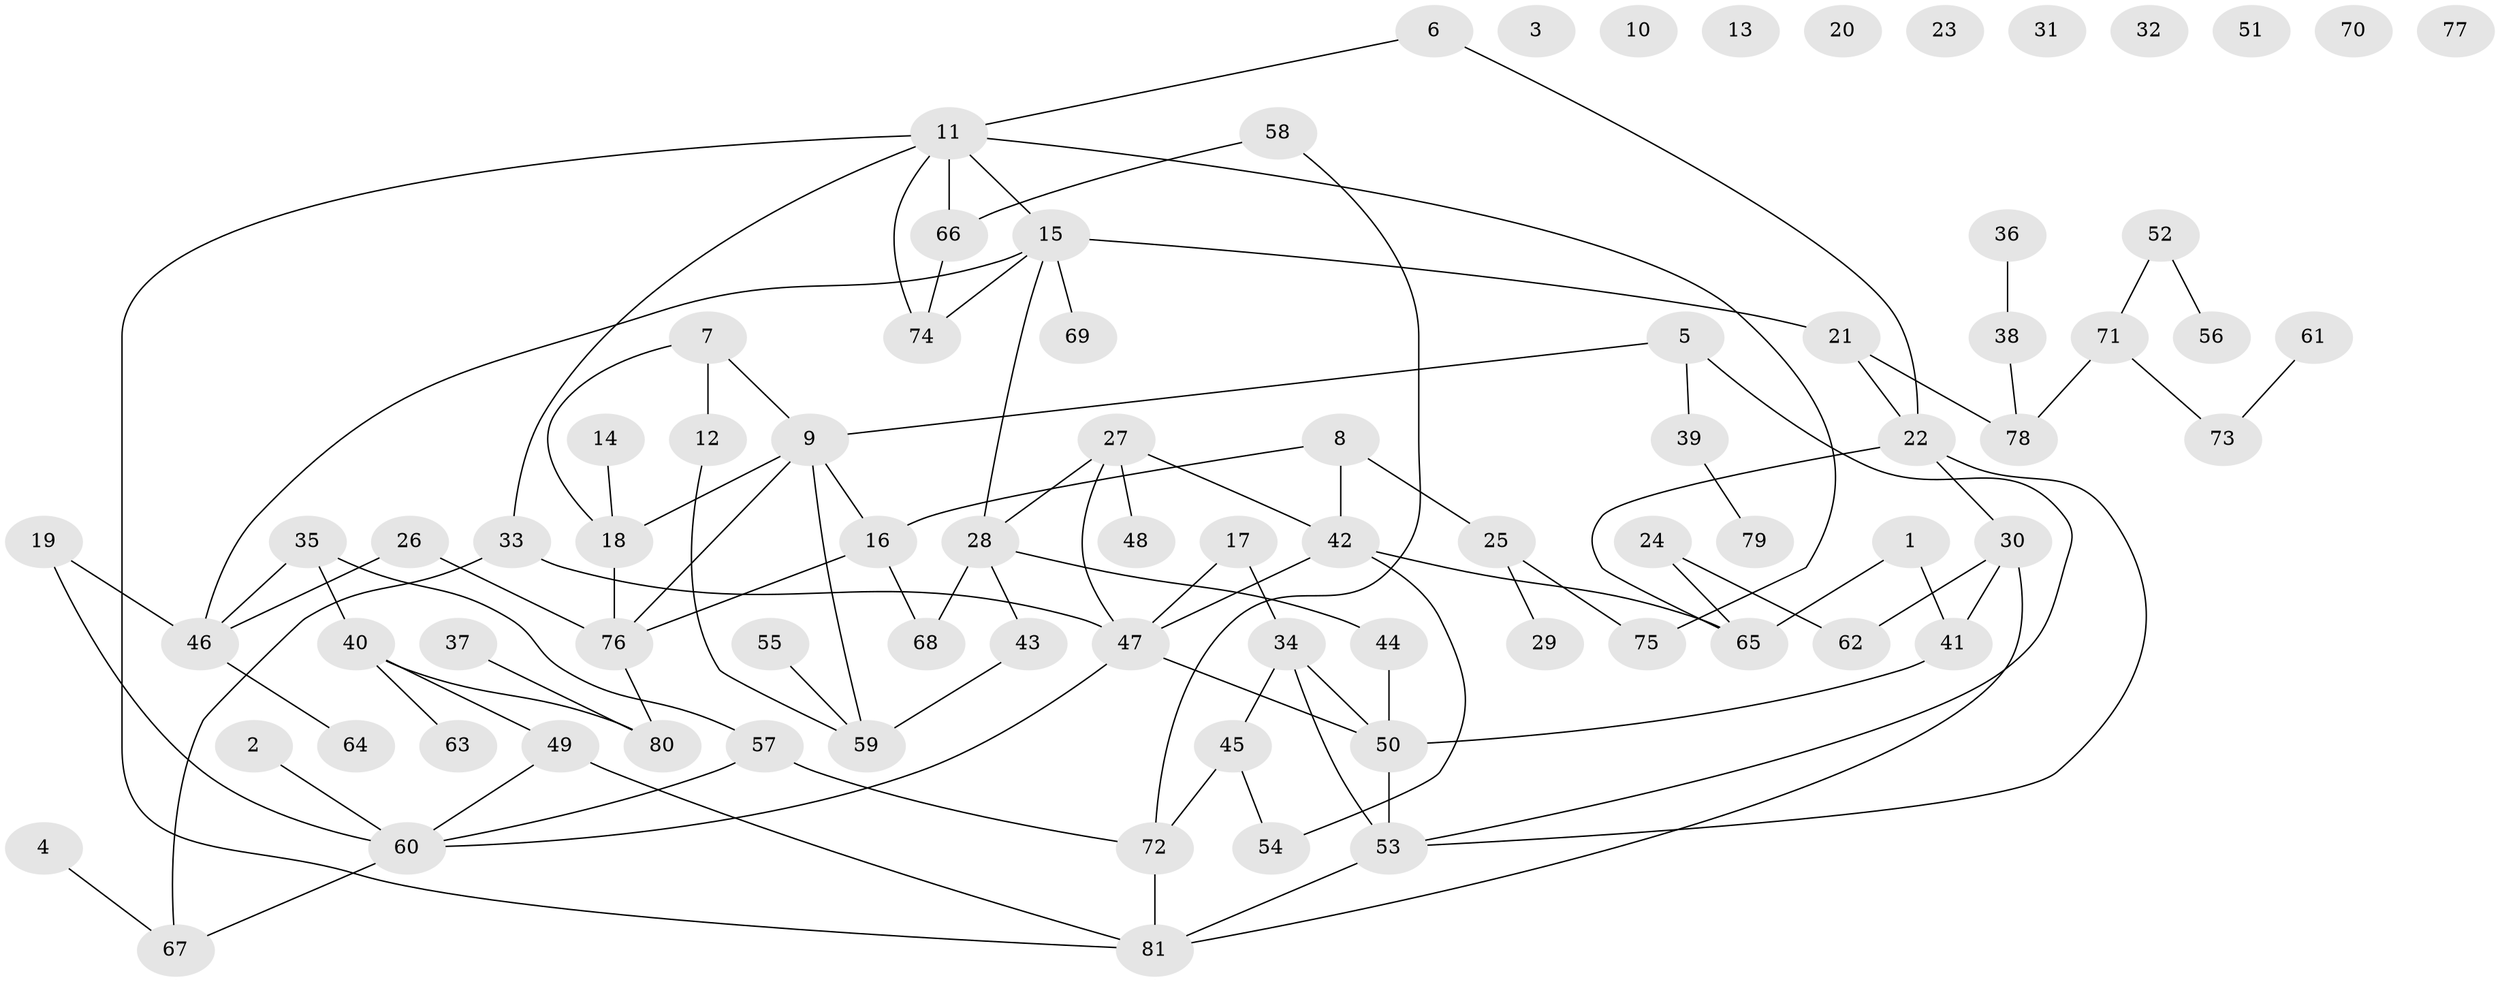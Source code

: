 // Generated by graph-tools (version 1.1) at 2025/00/03/09/25 03:00:40]
// undirected, 81 vertices, 104 edges
graph export_dot {
graph [start="1"]
  node [color=gray90,style=filled];
  1;
  2;
  3;
  4;
  5;
  6;
  7;
  8;
  9;
  10;
  11;
  12;
  13;
  14;
  15;
  16;
  17;
  18;
  19;
  20;
  21;
  22;
  23;
  24;
  25;
  26;
  27;
  28;
  29;
  30;
  31;
  32;
  33;
  34;
  35;
  36;
  37;
  38;
  39;
  40;
  41;
  42;
  43;
  44;
  45;
  46;
  47;
  48;
  49;
  50;
  51;
  52;
  53;
  54;
  55;
  56;
  57;
  58;
  59;
  60;
  61;
  62;
  63;
  64;
  65;
  66;
  67;
  68;
  69;
  70;
  71;
  72;
  73;
  74;
  75;
  76;
  77;
  78;
  79;
  80;
  81;
  1 -- 41;
  1 -- 65;
  2 -- 60;
  4 -- 67;
  5 -- 9;
  5 -- 39;
  5 -- 53;
  6 -- 11;
  6 -- 22;
  7 -- 9;
  7 -- 12;
  7 -- 18;
  8 -- 16;
  8 -- 25;
  8 -- 42;
  9 -- 16;
  9 -- 18;
  9 -- 59;
  9 -- 76;
  11 -- 15;
  11 -- 33;
  11 -- 66;
  11 -- 74;
  11 -- 75;
  11 -- 81;
  12 -- 59;
  14 -- 18;
  15 -- 21;
  15 -- 28;
  15 -- 46;
  15 -- 69;
  15 -- 74;
  16 -- 68;
  16 -- 76;
  17 -- 34;
  17 -- 47;
  18 -- 76;
  19 -- 46;
  19 -- 60;
  21 -- 22;
  21 -- 78;
  22 -- 30;
  22 -- 53;
  22 -- 65;
  24 -- 62;
  24 -- 65;
  25 -- 29;
  25 -- 75;
  26 -- 46;
  26 -- 76;
  27 -- 28;
  27 -- 42;
  27 -- 47;
  27 -- 48;
  28 -- 43;
  28 -- 44;
  28 -- 68;
  30 -- 41;
  30 -- 62;
  30 -- 81;
  33 -- 47;
  33 -- 67;
  34 -- 45;
  34 -- 50;
  34 -- 53;
  35 -- 40;
  35 -- 46;
  35 -- 57;
  36 -- 38;
  37 -- 80;
  38 -- 78;
  39 -- 79;
  40 -- 49;
  40 -- 63;
  40 -- 80;
  41 -- 50;
  42 -- 47;
  42 -- 54;
  42 -- 65;
  43 -- 59;
  44 -- 50;
  45 -- 54;
  45 -- 72;
  46 -- 64;
  47 -- 50;
  47 -- 60;
  49 -- 60;
  49 -- 81;
  50 -- 53;
  52 -- 56;
  52 -- 71;
  53 -- 81;
  55 -- 59;
  57 -- 60;
  57 -- 72;
  58 -- 66;
  58 -- 72;
  60 -- 67;
  61 -- 73;
  66 -- 74;
  71 -- 73;
  71 -- 78;
  72 -- 81;
  76 -- 80;
}
